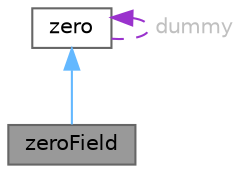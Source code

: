 digraph "zeroField"
{
 // LATEX_PDF_SIZE
  bgcolor="transparent";
  edge [fontname=Helvetica,fontsize=10,labelfontname=Helvetica,labelfontsize=10];
  node [fontname=Helvetica,fontsize=10,shape=box,height=0.2,width=0.4];
  Node1 [id="Node000001",label="zeroField",height=0.2,width=0.4,color="gray40", fillcolor="grey60", style="filled", fontcolor="black",tooltip="A class representing the concept of a field of 0 used to avoid unnecessary manipulations for objects ..."];
  Node2 -> Node1 [id="edge1_Node000001_Node000002",dir="back",color="steelblue1",style="solid",tooltip=" "];
  Node2 [id="Node000002",label="zero",height=0.2,width=0.4,color="gray40", fillcolor="white", style="filled",URL="$classFoam_1_1zero.html",tooltip="A class representing the concept of 0 (zero) that can be used to avoid manipulating objects known to ..."];
  Node2 -> Node2 [id="edge2_Node000002_Node000002",dir="back",color="darkorchid3",style="dashed",tooltip=" ",label=" dummy",fontcolor="grey" ];
}
